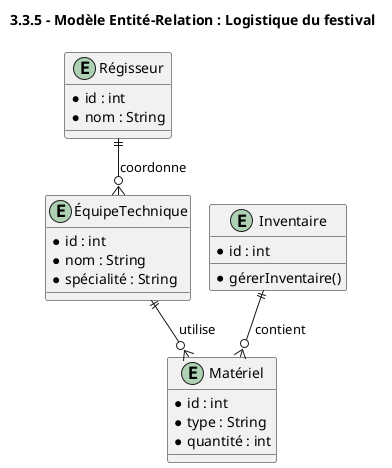 @startuml
!pragma layout smetana
title 3.3.5 - Modèle Entité-Relation : Logistique du festival

entity Régisseur {
    *id : int
    *nom : String
}

entity ÉquipeTechnique {
    *id : int
    *nom : String
    *spécialité : String
}

entity Matériel {
    *id : int
    *type : String
    *quantité : int
}

entity Inventaire {
    *id : int
    *gérerInventaire()
}

Régisseur ||--o{ ÉquipeTechnique : "coordonne"
ÉquipeTechnique ||--o{ Matériel : "utilise"
Inventaire ||--o{ Matériel : "contient"

@enduml
